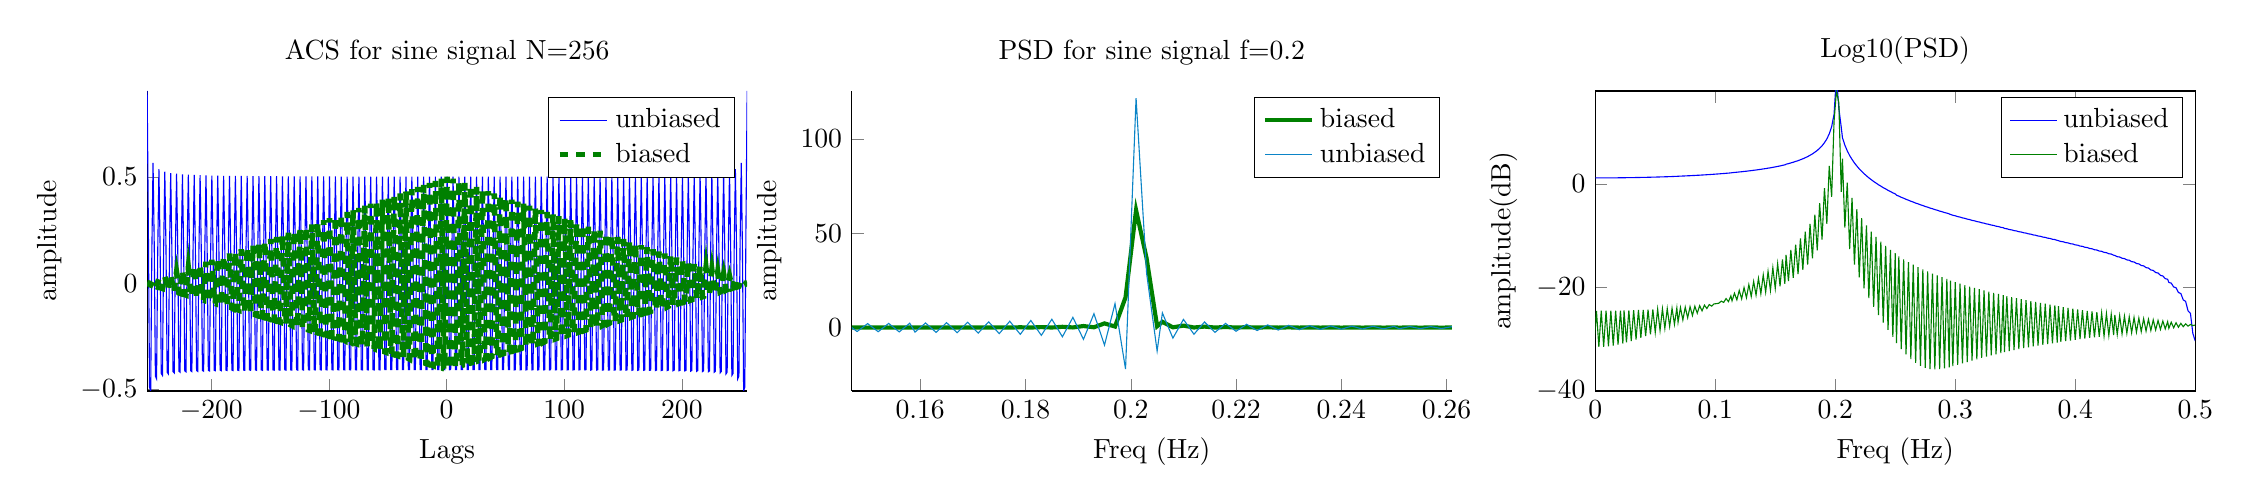 % This file was created by matlab2tikz v0.4.7 running on MATLAB 8.1.
% Copyright (c) 2008--2014, Nico Schlömer <nico.schloemer@gmail.com>
% All rights reserved.
% Minimal pgfplots version: 1.3
% 
% The latest updates can be retrieved from
%   http://www.mathworks.com/matlabcentral/fileexchange/22022-matlab2tikz
% where you can also make suggestions and rate matlab2tikz.
% 
%
% defining custom colors
\definecolor{mycolor1}{rgb}{0.043,0.518,0.78}%
%
\begin{tikzpicture}

\begin{axis}[%
width=3in,
height=1.5in,
scale only axis,
xmin=0.147,
xmax=0.261,
xlabel={Freq (Hz)},
ymin=-33.58,
ymax=125.446,
ylabel={amplitude},
name=plot2,
title={PSD for sine signal f=0.2},
axis x line*=bottom,
axis y line*=left,
legend style={draw=black,fill=white,legend cell align=left}
]
\addplot [color=black!50!green,solid,line width=1.5pt]
  table[row sep=crcr]{-0.498	0.002\\
-0.496	0.002\\
-0.494	0.002\\
-0.492	0.002\\
-0.49	0.002\\
-0.488	0.002\\
-0.486	0.002\\
-0.484	0.002\\
-0.482	0.002\\
-0.48	0.002\\
-0.478	0.002\\
-0.477	0.002\\
-0.475	0.002\\
-0.473	0.002\\
-0.471	0.002\\
-0.469	0.002\\
-0.467	0.002\\
-0.465	0.002\\
-0.463	0.002\\
-0.461	0.001\\
-0.459	0.002\\
-0.457	0.001\\
-0.455	0.002\\
-0.453	0.001\\
-0.451	0.003\\
-0.449	0.001\\
-0.447	0.003\\
-0.445	0.001\\
-0.443	0.003\\
-0.441	0.001\\
-0.439	0.003\\
-0.437	0.001\\
-0.435	0.003\\
-0.433	0.001\\
-0.432	0.003\\
-0.43	0.001\\
-0.428	0.003\\
-0.426	0.001\\
-0.424	0.003\\
-0.422	0.001\\
-0.42	0.003\\
-0.418	0.001\\
-0.416	0.003\\
-0.414	0.001\\
-0.412	0.003\\
-0.41	0.001\\
-0.408	0.004\\
-0.406	0.001\\
-0.404	0.004\\
-0.402	0.001\\
-0.4	0.004\\
-0.398	0.001\\
-0.396	0.004\\
-0.394	0.001\\
-0.392	0.004\\
-0.39	0.001\\
-0.388	0.004\\
-0.386	0.001\\
-0.385	0.004\\
-0.383	0.001\\
-0.381	0.004\\
-0.379	0.001\\
-0.377	0.005\\
-0.375	0.001\\
-0.373	0.005\\
-0.371	0.001\\
-0.369	0.005\\
-0.367	0.001\\
-0.365	0.005\\
-0.363	0.001\\
-0.361	0.005\\
-0.359	0.001\\
-0.357	0.006\\
-0.355	0.001\\
-0.353	0.006\\
-0.351	0.001\\
-0.349	0.006\\
-0.347	0.001\\
-0.345	0.006\\
-0.343	0.001\\
-0.341	0.007\\
-0.34	0.001\\
-0.338	0.007\\
-0.336	0.001\\
-0.334	0.007\\
-0.332	0.001\\
-0.33	0.008\\
-0.328	0.0\\
-0.326	0.008\\
-0.324	0.0\\
-0.322	0.009\\
-0.32	0.0\\
-0.318	0.009\\
-0.316	0.0\\
-0.314	0.01\\
-0.312	0.0\\
-0.31	0.01\\
-0.308	0.0\\
-0.306	0.011\\
-0.304	0.0\\
-0.302	0.012\\
-0.3	0.0\\
-0.298	0.013\\
-0.296	0.0\\
-0.295	0.014\\
-0.293	0.0\\
-0.291	0.015\\
-0.289	0.0\\
-0.287	0.016\\
-0.285	0.0\\
-0.283	0.017\\
-0.281	0.0\\
-0.279	0.019\\
-0.277	0.0\\
-0.275	0.02\\
-0.273	0.0\\
-0.271	0.022\\
-0.269	0.0\\
-0.267	0.025\\
-0.265	0.0\\
-0.263	0.027\\
-0.261	0.0\\
-0.259	0.031\\
-0.257	0.001\\
-0.255	0.035\\
-0.253	0.001\\
-0.251	0.04\\
-0.25	0.001\\
-0.248	0.046\\
-0.246	0.001\\
-0.244	0.053\\
-0.242	0.002\\
-0.24	0.063\\
-0.238	0.002\\
-0.236	0.076\\
-0.234	0.003\\
-0.232	0.094\\
-0.23	0.004\\
-0.228	0.12\\
-0.226	0.006\\
-0.224	0.158\\
-0.222	0.01\\
-0.22	0.218\\
-0.218	0.016\\
-0.216	0.324\\
-0.214	0.027\\
-0.212	0.534\\
-0.21	0.055\\
-0.208	1.055\\
-0.206	0.142\\
-0.205	3.051\\
-0.203	0.7\\
-0.201	36.762\\
-0.199	62.253\\
-0.197	16.064\\
-0.195	0.563\\
-0.193	2.22\\
-0.191	0.169\\
-0.189	0.826\\
-0.187	0.084\\
-0.185	0.423\\
-0.183	0.052\\
-0.181	0.254\\
-0.179	0.036\\
-0.177	0.168\\
-0.175	0.028\\
-0.173	0.119\\
-0.171	0.022\\
-0.169	0.088\\
-0.167	0.018\\
-0.165	0.067\\
-0.163	0.015\\
-0.161	0.053\\
-0.159	0.013\\
-0.158	0.042\\
-0.156	0.012\\
-0.154	0.035\\
-0.152	0.011\\
-0.15	0.029\\
-0.148	0.01\\
-0.146	0.024\\
-0.144	0.009\\
-0.142	0.02\\
-0.14	0.008\\
-0.138	0.017\\
-0.136	0.008\\
-0.134	0.015\\
-0.132	0.007\\
-0.13	0.013\\
-0.128	0.007\\
-0.126	0.011\\
-0.124	0.006\\
-0.122	0.01\\
-0.12	0.006\\
-0.118	0.009\\
-0.116	0.006\\
-0.114	0.008\\
-0.113	0.006\\
-0.111	0.007\\
-0.109	0.005\\
-0.107	0.006\\
-0.105	0.005\\
-0.103	0.005\\
-0.101	0.005\\
-0.099	0.005\\
-0.097	0.005\\
-0.095	0.004\\
-0.093	0.005\\
-0.091	0.004\\
-0.089	0.005\\
-0.087	0.004\\
-0.085	0.004\\
-0.083	0.003\\
-0.081	0.004\\
-0.079	0.003\\
-0.077	0.004\\
-0.075	0.003\\
-0.073	0.004\\
-0.071	0.002\\
-0.069	0.004\\
-0.068	0.002\\
-0.066	0.004\\
-0.064	0.002\\
-0.062	0.004\\
-0.06	0.002\\
-0.058	0.004\\
-0.056	0.002\\
-0.054	0.004\\
-0.052	0.001\\
-0.05	0.004\\
-0.048	0.001\\
-0.046	0.004\\
-0.044	0.001\\
-0.042	0.004\\
-0.04	0.001\\
-0.038	0.004\\
-0.036	0.001\\
-0.034	0.004\\
-0.032	0.001\\
-0.03	0.004\\
-0.028	0.001\\
-0.026	0.004\\
-0.024	0.001\\
-0.023	0.004\\
-0.021	0.001\\
-0.019	0.004\\
-0.017	0.001\\
-0.015	0.004\\
-0.013	0.001\\
-0.011	0.004\\
-0.009	0.001\\
-0.007	0.004\\
-0.005	0.001\\
-0.003	0.004\\
-0.001	0.001\\
0.001	0.004\\
0.003	0.001\\
0.005	0.004\\
0.007	0.001\\
0.009	0.004\\
0.011	0.001\\
0.013	0.004\\
0.015	0.001\\
0.017	0.004\\
0.019	0.001\\
0.021	0.004\\
0.023	0.001\\
0.024	0.004\\
0.026	0.001\\
0.028	0.004\\
0.03	0.001\\
0.032	0.004\\
0.034	0.001\\
0.036	0.004\\
0.038	0.001\\
0.04	0.004\\
0.042	0.001\\
0.044	0.004\\
0.046	0.001\\
0.048	0.004\\
0.05	0.001\\
0.052	0.004\\
0.054	0.001\\
0.056	0.004\\
0.058	0.002\\
0.06	0.004\\
0.062	0.002\\
0.064	0.004\\
0.066	0.002\\
0.068	0.004\\
0.069	0.002\\
0.071	0.004\\
0.073	0.002\\
0.075	0.004\\
0.077	0.003\\
0.079	0.004\\
0.081	0.003\\
0.083	0.004\\
0.085	0.003\\
0.087	0.004\\
0.089	0.004\\
0.091	0.005\\
0.093	0.004\\
0.095	0.005\\
0.097	0.004\\
0.099	0.005\\
0.101	0.005\\
0.103	0.005\\
0.105	0.005\\
0.107	0.005\\
0.109	0.006\\
0.111	0.005\\
0.113	0.007\\
0.114	0.006\\
0.116	0.008\\
0.118	0.006\\
0.12	0.009\\
0.122	0.006\\
0.124	0.01\\
0.126	0.006\\
0.128	0.011\\
0.13	0.007\\
0.132	0.013\\
0.134	0.007\\
0.136	0.015\\
0.138	0.008\\
0.14	0.017\\
0.142	0.008\\
0.144	0.02\\
0.146	0.009\\
0.148	0.024\\
0.15	0.01\\
0.152	0.029\\
0.154	0.011\\
0.156	0.035\\
0.158	0.012\\
0.159	0.042\\
0.161	0.013\\
0.163	0.053\\
0.165	0.015\\
0.167	0.067\\
0.169	0.018\\
0.171	0.088\\
0.173	0.022\\
0.175	0.119\\
0.177	0.028\\
0.179	0.168\\
0.181	0.036\\
0.183	0.254\\
0.185	0.052\\
0.187	0.423\\
0.189	0.084\\
0.191	0.826\\
0.193	0.169\\
0.195	2.22\\
0.197	0.563\\
0.199	16.064\\
0.201	62.253\\
0.203	36.762\\
0.205	0.7\\
0.206	3.051\\
0.208	0.142\\
0.21	1.055\\
0.212	0.055\\
0.214	0.534\\
0.216	0.027\\
0.218	0.324\\
0.22	0.016\\
0.222	0.218\\
0.224	0.01\\
0.226	0.158\\
0.228	0.006\\
0.23	0.12\\
0.232	0.004\\
0.234	0.094\\
0.236	0.003\\
0.238	0.076\\
0.24	0.002\\
0.242	0.063\\
0.244	0.002\\
0.246	0.053\\
0.248	0.001\\
0.25	0.046\\
0.251	0.001\\
0.253	0.04\\
0.255	0.001\\
0.257	0.035\\
0.259	0.001\\
0.261	0.031\\
0.263	0.0\\
0.265	0.027\\
0.267	0.0\\
0.269	0.025\\
0.271	0.0\\
0.273	0.022\\
0.275	0.0\\
0.277	0.02\\
0.279	0.0\\
0.281	0.019\\
0.283	0.0\\
0.285	0.017\\
0.287	0.0\\
0.289	0.016\\
0.291	0.0\\
0.293	0.015\\
0.295	0.0\\
0.296	0.014\\
0.298	0.0\\
0.3	0.013\\
0.302	0.0\\
0.304	0.012\\
0.306	0.0\\
0.308	0.011\\
0.31	0.0\\
0.312	0.01\\
0.314	0.0\\
0.316	0.01\\
0.318	0.0\\
0.32	0.009\\
0.322	0.0\\
0.324	0.009\\
0.326	0.0\\
0.328	0.008\\
0.33	0.0\\
0.332	0.008\\
0.334	0.001\\
0.336	0.007\\
0.338	0.001\\
0.34	0.007\\
0.341	0.001\\
0.343	0.007\\
0.345	0.001\\
0.347	0.006\\
0.349	0.001\\
0.351	0.006\\
0.353	0.001\\
0.355	0.006\\
0.357	0.001\\
0.359	0.006\\
0.361	0.001\\
0.363	0.005\\
0.365	0.001\\
0.367	0.005\\
0.369	0.001\\
0.371	0.005\\
0.373	0.001\\
0.375	0.005\\
0.377	0.001\\
0.379	0.005\\
0.381	0.001\\
0.383	0.004\\
0.385	0.001\\
0.386	0.004\\
0.388	0.001\\
0.39	0.004\\
0.392	0.001\\
0.394	0.004\\
0.396	0.001\\
0.398	0.004\\
0.4	0.001\\
0.402	0.004\\
0.404	0.001\\
0.406	0.004\\
0.408	0.001\\
0.41	0.004\\
0.412	0.001\\
0.414	0.003\\
0.416	0.001\\
0.418	0.003\\
0.42	0.001\\
0.422	0.003\\
0.424	0.001\\
0.426	0.003\\
0.428	0.001\\
0.43	0.003\\
0.432	0.001\\
0.433	0.003\\
0.435	0.001\\
0.437	0.003\\
0.439	0.001\\
0.441	0.003\\
0.443	0.001\\
0.445	0.003\\
0.447	0.001\\
0.449	0.003\\
0.451	0.001\\
0.453	0.003\\
0.455	0.001\\
0.457	0.002\\
0.459	0.001\\
0.461	0.002\\
0.463	0.001\\
0.465	0.002\\
0.467	0.002\\
0.469	0.002\\
0.471	0.002\\
0.473	0.002\\
0.475	0.002\\
0.477	0.002\\
0.478	0.002\\
0.48	0.002\\
0.482	0.002\\
0.484	0.002\\
0.486	0.002\\
0.488	0.002\\
0.49	0.002\\
0.492	0.002\\
0.494	0.002\\
0.496	0.002\\
0.498	0.002\\
0.5	0.002\\
};
\addlegendentry{biased};

\addplot [color=mycolor1,solid]
  table[row sep=crcr]{-0.498	0.001\\
-0.496	-0.001\\
-0.494	0.003\\
-0.492	-0.004\\
-0.49	0.005\\
-0.488	-0.006\\
-0.486	0.008\\
-0.484	-0.008\\
-0.482	0.01\\
-0.48	-0.01\\
-0.478	0.012\\
-0.477	-0.012\\
-0.475	0.014\\
-0.473	-0.015\\
-0.471	0.017\\
-0.469	-0.017\\
-0.467	0.019\\
-0.465	-0.019\\
-0.463	0.021\\
-0.461	-0.022\\
-0.459	0.024\\
-0.457	-0.024\\
-0.455	0.026\\
-0.453	-0.026\\
-0.451	0.028\\
-0.449	-0.029\\
-0.447	0.031\\
-0.445	-0.031\\
-0.443	0.033\\
-0.441	-0.034\\
-0.439	0.036\\
-0.437	-0.037\\
-0.435	0.039\\
-0.433	-0.039\\
-0.432	0.041\\
-0.43	-0.042\\
-0.428	0.044\\
-0.426	-0.045\\
-0.424	0.047\\
-0.422	-0.047\\
-0.42	0.05\\
-0.418	-0.05\\
-0.416	0.053\\
-0.414	-0.053\\
-0.412	0.056\\
-0.41	-0.056\\
-0.408	0.059\\
-0.406	-0.06\\
-0.404	0.062\\
-0.402	-0.063\\
-0.4	0.065\\
-0.398	-0.066\\
-0.396	0.069\\
-0.394	-0.07\\
-0.392	0.072\\
-0.39	-0.073\\
-0.388	0.076\\
-0.386	-0.077\\
-0.385	0.08\\
-0.383	-0.081\\
-0.381	0.084\\
-0.379	-0.085\\
-0.377	0.088\\
-0.375	-0.089\\
-0.373	0.092\\
-0.371	-0.094\\
-0.369	0.097\\
-0.367	-0.098\\
-0.365	0.102\\
-0.363	-0.103\\
-0.361	0.107\\
-0.359	-0.108\\
-0.357	0.112\\
-0.355	-0.114\\
-0.353	0.117\\
-0.351	-0.119\\
-0.349	0.123\\
-0.347	-0.125\\
-0.345	0.129\\
-0.343	-0.131\\
-0.341	0.136\\
-0.34	-0.138\\
-0.338	0.142\\
-0.336	-0.145\\
-0.334	0.15\\
-0.332	-0.152\\
-0.33	0.157\\
-0.328	-0.16\\
-0.326	0.165\\
-0.324	-0.168\\
-0.322	0.174\\
-0.32	-0.177\\
-0.318	0.183\\
-0.316	-0.187\\
-0.314	0.193\\
-0.312	-0.197\\
-0.31	0.204\\
-0.308	-0.208\\
-0.306	0.216\\
-0.304	-0.22\\
-0.302	0.228\\
-0.3	-0.233\\
-0.298	0.242\\
-0.296	-0.247\\
-0.295	0.256\\
-0.293	-0.262\\
-0.291	0.272\\
-0.289	-0.279\\
-0.287	0.29\\
-0.285	-0.298\\
-0.283	0.309\\
-0.281	-0.318\\
-0.279	0.331\\
-0.277	-0.34\\
-0.275	0.355\\
-0.273	-0.366\\
-0.271	0.381\\
-0.269	-0.394\\
-0.267	0.411\\
-0.265	-0.425\\
-0.263	0.445\\
-0.261	-0.461\\
-0.259	0.484\\
-0.257	-0.502\\
-0.255	0.528\\
-0.253	-0.55\\
-0.251	0.579\\
-0.25	-0.605\\
-0.248	0.64\\
-0.246	-0.671\\
-0.244	0.711\\
-0.242	-0.749\\
-0.24	0.797\\
-0.238	-0.844\\
-0.236	0.903\\
-0.234	-0.961\\
-0.232	1.036\\
-0.23	-1.11\\
-0.228	1.206\\
-0.226	-1.305\\
-0.224	1.433\\
-0.222	-1.57\\
-0.22	1.747\\
-0.218	-1.947\\
-0.216	2.211\\
-0.214	-2.526\\
-0.212	2.959\\
-0.21	-3.521\\
-0.208	4.351\\
-0.206	-5.596\\
-0.205	7.792\\
-0.203	-12.412\\
-0.201	28.831\\
-0.199	121.648\\
-0.197	-21.981\\
-0.195	12.691\\
-0.193	-9.241\\
-0.191	7.363\\
-0.189	-6.234\\
-0.187	5.429\\
-0.185	-4.869\\
-0.183	4.418\\
-0.181	-4.081\\
-0.179	3.79\\
-0.177	-3.565\\
-0.175	3.36\\
-0.173	-3.198\\
-0.171	3.045\\
-0.169	-2.923\\
-0.167	2.804\\
-0.165	-2.709\\
-0.163	2.613\\
-0.161	-2.536\\
-0.159	2.457\\
-0.158	-2.394\\
-0.156	2.327\\
-0.154	-2.274\\
-0.152	2.218\\
-0.15	-2.173\\
-0.148	2.124\\
-0.146	-2.085\\
-0.144	2.042\\
-0.142	-2.008\\
-0.14	1.97\\
-0.138	-1.941\\
-0.136	1.907\\
-0.134	-1.881\\
-0.132	1.851\\
-0.13	-1.828\\
-0.128	1.8\\
-0.126	-1.78\\
-0.124	1.755\\
-0.122	-1.736\\
-0.12	1.714\\
-0.118	-1.697\\
-0.116	1.676\\
-0.114	-1.661\\
-0.113	1.642\\
-0.111	-1.628\\
-0.109	1.611\\
-0.107	-1.599\\
-0.105	1.582\\
-0.103	-1.571\\
-0.101	1.556\\
-0.099	-1.546\\
-0.097	1.532\\
-0.095	-1.523\\
-0.093	1.51\\
-0.091	-1.501\\
-0.089	1.489\\
-0.087	-1.482\\
-0.085	1.47\\
-0.083	-1.463\\
-0.081	1.453\\
-0.079	-1.446\\
-0.077	1.437\\
-0.075	-1.431\\
-0.073	1.422\\
-0.071	-1.416\\
-0.069	1.408\\
-0.068	-1.403\\
-0.066	1.395\\
-0.064	-1.391\\
-0.062	1.384\\
-0.06	-1.38\\
-0.058	1.373\\
-0.056	-1.369\\
-0.054	1.363\\
-0.052	-1.36\\
-0.05	1.354\\
-0.048	-1.351\\
-0.046	1.346\\
-0.044	-1.343\\
-0.042	1.338\\
-0.04	-1.336\\
-0.038	1.332\\
-0.036	-1.33\\
-0.034	1.326\\
-0.032	-1.324\\
-0.03	1.32\\
-0.028	-1.319\\
-0.026	1.316\\
-0.024	-1.315\\
-0.023	1.312\\
-0.021	-1.312\\
-0.019	1.308\\
-0.017	-1.309\\
-0.015	1.306\\
-0.013	-1.306\\
-0.011	1.304\\
-0.009	-1.304\\
-0.007	1.302\\
-0.005	-1.303\\
-0.003	1.301\\
-0.001	-1.303\\
0.001	1.301\\
0.003	-1.303\\
0.005	1.301\\
0.007	-1.303\\
0.009	1.302\\
0.011	-1.304\\
0.013	1.304\\
0.015	-1.306\\
0.017	1.306\\
0.019	-1.309\\
0.021	1.308\\
0.023	-1.312\\
0.024	1.312\\
0.026	-1.315\\
0.028	1.316\\
0.03	-1.319\\
0.032	1.32\\
0.034	-1.324\\
0.036	1.326\\
0.038	-1.33\\
0.04	1.332\\
0.042	-1.336\\
0.044	1.338\\
0.046	-1.343\\
0.048	1.346\\
0.05	-1.351\\
0.052	1.354\\
0.054	-1.36\\
0.056	1.363\\
0.058	-1.369\\
0.06	1.373\\
0.062	-1.38\\
0.064	1.384\\
0.066	-1.391\\
0.068	1.395\\
0.069	-1.403\\
0.071	1.408\\
0.073	-1.416\\
0.075	1.422\\
0.077	-1.431\\
0.079	1.437\\
0.081	-1.446\\
0.083	1.453\\
0.085	-1.463\\
0.087	1.47\\
0.089	-1.482\\
0.091	1.489\\
0.093	-1.501\\
0.095	1.51\\
0.097	-1.523\\
0.099	1.532\\
0.101	-1.546\\
0.103	1.556\\
0.105	-1.571\\
0.107	1.582\\
0.109	-1.599\\
0.111	1.611\\
0.113	-1.628\\
0.114	1.642\\
0.116	-1.661\\
0.118	1.676\\
0.12	-1.697\\
0.122	1.714\\
0.124	-1.736\\
0.126	1.755\\
0.128	-1.78\\
0.13	1.8\\
0.132	-1.828\\
0.134	1.851\\
0.136	-1.881\\
0.138	1.907\\
0.14	-1.941\\
0.142	1.97\\
0.144	-2.008\\
0.146	2.042\\
0.148	-2.085\\
0.15	2.124\\
0.152	-2.173\\
0.154	2.218\\
0.156	-2.274\\
0.158	2.327\\
0.159	-2.394\\
0.161	2.457\\
0.163	-2.536\\
0.165	2.613\\
0.167	-2.709\\
0.169	2.804\\
0.171	-2.923\\
0.173	3.045\\
0.175	-3.198\\
0.177	3.36\\
0.179	-3.565\\
0.181	3.79\\
0.183	-4.081\\
0.185	4.418\\
0.187	-4.869\\
0.189	5.429\\
0.191	-6.234\\
0.193	7.363\\
0.195	-9.241\\
0.197	12.691\\
0.199	-21.981\\
0.201	121.648\\
0.203	28.831\\
0.205	-12.412\\
0.206	7.792\\
0.208	-5.596\\
0.21	4.351\\
0.212	-3.521\\
0.214	2.959\\
0.216	-2.526\\
0.218	2.211\\
0.22	-1.947\\
0.222	1.747\\
0.224	-1.57\\
0.226	1.433\\
0.228	-1.305\\
0.23	1.206\\
0.232	-1.11\\
0.234	1.036\\
0.236	-0.961\\
0.238	0.903\\
0.24	-0.844\\
0.242	0.797\\
0.244	-0.749\\
0.246	0.711\\
0.248	-0.671\\
0.25	0.64\\
0.251	-0.605\\
0.253	0.579\\
0.255	-0.55\\
0.257	0.528\\
0.259	-0.502\\
0.261	0.484\\
0.263	-0.461\\
0.265	0.445\\
0.267	-0.425\\
0.269	0.411\\
0.271	-0.394\\
0.273	0.381\\
0.275	-0.366\\
0.277	0.355\\
0.279	-0.34\\
0.281	0.331\\
0.283	-0.318\\
0.285	0.309\\
0.287	-0.298\\
0.289	0.29\\
0.291	-0.279\\
0.293	0.272\\
0.295	-0.262\\
0.296	0.256\\
0.298	-0.247\\
0.3	0.242\\
0.302	-0.233\\
0.304	0.228\\
0.306	-0.22\\
0.308	0.216\\
0.31	-0.208\\
0.312	0.204\\
0.314	-0.197\\
0.316	0.193\\
0.318	-0.187\\
0.32	0.183\\
0.322	-0.177\\
0.324	0.174\\
0.326	-0.168\\
0.328	0.165\\
0.33	-0.16\\
0.332	0.157\\
0.334	-0.152\\
0.336	0.15\\
0.338	-0.145\\
0.34	0.142\\
0.341	-0.138\\
0.343	0.136\\
0.345	-0.131\\
0.347	0.129\\
0.349	-0.125\\
0.351	0.123\\
0.353	-0.119\\
0.355	0.117\\
0.357	-0.114\\
0.359	0.112\\
0.361	-0.108\\
0.363	0.107\\
0.365	-0.103\\
0.367	0.102\\
0.369	-0.098\\
0.371	0.097\\
0.373	-0.094\\
0.375	0.092\\
0.377	-0.089\\
0.379	0.088\\
0.381	-0.085\\
0.383	0.084\\
0.385	-0.081\\
0.386	0.08\\
0.388	-0.077\\
0.39	0.076\\
0.392	-0.073\\
0.394	0.072\\
0.396	-0.07\\
0.398	0.069\\
0.4	-0.066\\
0.402	0.065\\
0.404	-0.063\\
0.406	0.062\\
0.408	-0.06\\
0.41	0.059\\
0.412	-0.056\\
0.414	0.056\\
0.416	-0.053\\
0.418	0.053\\
0.42	-0.05\\
0.422	0.05\\
0.424	-0.047\\
0.426	0.047\\
0.428	-0.045\\
0.43	0.044\\
0.432	-0.042\\
0.433	0.041\\
0.435	-0.039\\
0.437	0.039\\
0.439	-0.037\\
0.441	0.036\\
0.443	-0.034\\
0.445	0.033\\
0.447	-0.031\\
0.449	0.031\\
0.451	-0.029\\
0.453	0.028\\
0.455	-0.026\\
0.457	0.026\\
0.459	-0.024\\
0.461	0.024\\
0.463	-0.022\\
0.465	0.021\\
0.467	-0.019\\
0.469	0.019\\
0.471	-0.017\\
0.473	0.017\\
0.475	-0.015\\
0.477	0.014\\
0.478	-0.012\\
0.48	0.012\\
0.482	-0.01\\
0.484	0.01\\
0.486	-0.008\\
0.488	0.008\\
0.49	-0.006\\
0.492	0.005\\
0.494	-0.004\\
0.496	0.003\\
0.498	-0.001\\
0.5	0.001\\
};
\addlegendentry{unbiased};

\end{axis}

\begin{axis}[%
width=3in,
height=1.5in,
scale only axis,
xmin=-254.5,
xmax=255.5,
xlabel={Lags},
ymin=-0.506,
ymax=0.905,
ylabel={amplitude},
at=(plot2.left of south west),
anchor=right of south east,
title={ACS for sine signal N=256},
axis x line*=bottom,
axis y line*=left,
legend style={draw=black,fill=white,legend cell align=left}
]
\addplot [color=blue,solid]
  table[row sep=crcr]{-254.5	0.905\\
-253.5	0.28\\
-252.5	-0.488\\
-251.5	-0.506\\
-250.5	0.155\\
-249.5	0.567\\
-248.5	0.19\\
-247.5	-0.436\\
-246.5	-0.449\\
-245.5	0.155\\
-244.5	0.537\\
-243.5	0.175\\
-242.5	-0.424\\
-241.5	-0.433\\
-240.5	0.155\\
-239.5	0.525\\
-238.5	0.169\\
-237.5	-0.418\\
-236.5	-0.426\\
-235.5	0.155\\
-234.5	0.519\\
-233.5	0.166\\
-232.5	-0.415\\
-231.5	-0.421\\
-230.5	0.155\\
-229.5	0.516\\
-228.5	0.164\\
-227.5	-0.413\\
-226.5	-0.418\\
-225.5	0.155\\
-224.5	0.513\\
-223.5	0.162\\
-222.5	-0.412\\
-221.5	-0.416\\
-220.5	0.155\\
-219.5	0.511\\
-218.5	0.161\\
-217.5	-0.411\\
-216.5	-0.415\\
-215.5	0.155\\
-214.5	0.51\\
-213.5	0.16\\
-212.5	-0.41\\
-211.5	-0.414\\
-210.5	0.155\\
-209.5	0.509\\
-208.5	0.16\\
-207.5	-0.41\\
-206.5	-0.413\\
-205.5	0.155\\
-204.5	0.508\\
-203.5	0.159\\
-202.5	-0.409\\
-201.5	-0.412\\
-200.5	0.155\\
-199.5	0.507\\
-198.5	0.159\\
-197.5	-0.409\\
-196.5	-0.411\\
-195.5	0.155\\
-194.5	0.507\\
-193.5	0.159\\
-192.5	-0.408\\
-191.5	-0.411\\
-190.5	0.155\\
-189.5	0.506\\
-188.5	0.158\\
-187.5	-0.408\\
-186.5	-0.41\\
-185.5	0.155\\
-184.5	0.506\\
-183.5	0.158\\
-182.5	-0.408\\
-181.5	-0.41\\
-180.5	0.155\\
-179.5	0.505\\
-178.5	0.158\\
-177.5	-0.408\\
-176.5	-0.41\\
-175.5	0.155\\
-174.5	0.505\\
-173.5	0.158\\
-172.5	-0.408\\
-171.5	-0.409\\
-170.5	0.155\\
-169.5	0.505\\
-168.5	0.157\\
-167.5	-0.407\\
-166.5	-0.409\\
-165.5	0.155\\
-164.5	0.504\\
-163.5	0.157\\
-162.5	-0.407\\
-161.5	-0.409\\
-160.5	0.155\\
-159.5	0.504\\
-158.5	0.157\\
-157.5	-0.407\\
-156.5	-0.409\\
-155.5	0.155\\
-154.5	0.504\\
-153.5	0.157\\
-152.5	-0.407\\
-151.5	-0.408\\
-150.5	0.155\\
-149.5	0.504\\
-148.5	0.157\\
-147.5	-0.407\\
-146.5	-0.408\\
-145.5	0.155\\
-144.5	0.504\\
-143.5	0.157\\
-142.5	-0.407\\
-141.5	-0.408\\
-140.5	0.155\\
-139.5	0.503\\
-138.5	0.157\\
-137.5	-0.407\\
-136.5	-0.408\\
-135.5	0.155\\
-134.5	0.503\\
-133.5	0.157\\
-132.5	-0.407\\
-131.5	-0.408\\
-130.5	0.155\\
-129.5	0.503\\
-128.5	0.156\\
-127.5	-0.406\\
-126.5	-0.408\\
-125.5	0.155\\
-124.5	0.503\\
-123.5	0.156\\
-122.5	-0.406\\
-121.5	-0.408\\
-120.5	0.155\\
-119.5	0.503\\
-118.5	0.156\\
-117.5	-0.406\\
-116.5	-0.407\\
-115.5	0.155\\
-114.5	0.503\\
-113.5	0.156\\
-112.5	-0.406\\
-111.5	-0.407\\
-110.5	0.155\\
-109.5	0.503\\
-108.5	0.156\\
-107.5	-0.406\\
-106.5	-0.407\\
-105.5	0.155\\
-104.5	0.503\\
-103.5	0.156\\
-102.5	-0.406\\
-101.5	-0.407\\
-100.5	0.155\\
-99.5	0.503\\
-98.5	0.156\\
-97.5	-0.406\\
-96.5	-0.407\\
-95.5	0.155\\
-94.5	0.503\\
-93.5	0.156\\
-92.5	-0.406\\
-91.5	-0.407\\
-90.5	0.155\\
-89.5	0.502\\
-88.5	0.156\\
-87.5	-0.406\\
-86.5	-0.407\\
-85.5	0.155\\
-84.5	0.502\\
-83.5	0.156\\
-82.5	-0.406\\
-81.5	-0.407\\
-80.5	0.155\\
-79.5	0.502\\
-78.5	0.156\\
-77.5	-0.406\\
-76.5	-0.407\\
-75.5	0.155\\
-74.5	0.502\\
-73.5	0.156\\
-72.5	-0.406\\
-71.5	-0.407\\
-70.5	0.155\\
-69.5	0.502\\
-68.5	0.156\\
-67.5	-0.406\\
-66.5	-0.407\\
-65.5	0.155\\
-64.5	0.502\\
-63.5	0.156\\
-62.5	-0.406\\
-61.5	-0.407\\
-60.5	0.155\\
-59.5	0.502\\
-58.5	0.156\\
-57.5	-0.406\\
-56.5	-0.407\\
-55.5	0.155\\
-54.5	0.502\\
-53.5	0.156\\
-52.5	-0.406\\
-51.5	-0.406\\
-50.5	0.155\\
-49.5	0.502\\
-48.5	0.156\\
-47.5	-0.406\\
-46.5	-0.406\\
-45.5	0.155\\
-44.5	0.502\\
-43.5	0.156\\
-42.5	-0.406\\
-41.5	-0.406\\
-40.5	0.155\\
-39.5	0.502\\
-38.5	0.156\\
-37.5	-0.406\\
-36.5	-0.406\\
-35.5	0.155\\
-34.5	0.502\\
-33.5	0.156\\
-32.5	-0.406\\
-31.5	-0.406\\
-30.5	0.155\\
-29.5	0.502\\
-28.5	0.156\\
-27.5	-0.406\\
-26.5	-0.406\\
-25.5	0.155\\
-24.5	0.502\\
-23.5	0.156\\
-22.5	-0.406\\
-21.5	-0.406\\
-20.5	0.155\\
-19.5	0.502\\
-18.5	0.156\\
-17.5	-0.406\\
-16.5	-0.406\\
-15.5	0.155\\
-14.5	0.502\\
-13.5	0.156\\
-12.5	-0.406\\
-11.5	-0.406\\
-10.5	0.155\\
-9.5	0.502\\
-8.5	0.156\\
-7.5	-0.406\\
-6.5	-0.406\\
-5.5	0.155\\
-4.5	0.502\\
-3.5	0.156\\
-2.5	-0.405\\
-1.5	-0.406\\
-0.5	0.155\\
0.5	0.502\\
1.5	0.155\\
2.5	-0.406\\
3.5	-0.405\\
4.5	0.156\\
5.5	0.502\\
6.5	0.155\\
7.5	-0.406\\
8.5	-0.406\\
9.5	0.156\\
10.5	0.502\\
11.5	0.155\\
12.5	-0.406\\
13.5	-0.406\\
14.5	0.156\\
15.5	0.502\\
16.5	0.155\\
17.5	-0.406\\
18.5	-0.406\\
19.5	0.156\\
20.5	0.502\\
21.5	0.155\\
22.5	-0.406\\
23.5	-0.406\\
24.5	0.156\\
25.5	0.502\\
26.5	0.155\\
27.5	-0.406\\
28.5	-0.406\\
29.5	0.156\\
30.5	0.502\\
31.5	0.155\\
32.5	-0.406\\
33.5	-0.406\\
34.5	0.156\\
35.5	0.502\\
36.5	0.155\\
37.5	-0.406\\
38.5	-0.406\\
39.5	0.156\\
40.5	0.502\\
41.5	0.155\\
42.5	-0.406\\
43.5	-0.406\\
44.5	0.156\\
45.5	0.502\\
46.5	0.155\\
47.5	-0.406\\
48.5	-0.406\\
49.5	0.156\\
50.5	0.502\\
51.5	0.155\\
52.5	-0.406\\
53.5	-0.406\\
54.5	0.156\\
55.5	0.502\\
56.5	0.155\\
57.5	-0.407\\
58.5	-0.406\\
59.5	0.156\\
60.5	0.502\\
61.5	0.155\\
62.5	-0.407\\
63.5	-0.406\\
64.5	0.156\\
65.5	0.502\\
66.5	0.155\\
67.5	-0.407\\
68.5	-0.406\\
69.5	0.156\\
70.5	0.502\\
71.5	0.155\\
72.5	-0.407\\
73.5	-0.406\\
74.5	0.156\\
75.5	0.502\\
76.5	0.155\\
77.5	-0.407\\
78.5	-0.406\\
79.5	0.156\\
80.5	0.502\\
81.5	0.155\\
82.5	-0.407\\
83.5	-0.406\\
84.5	0.156\\
85.5	0.502\\
86.5	0.155\\
87.5	-0.407\\
88.5	-0.406\\
89.5	0.156\\
90.5	0.502\\
91.5	0.155\\
92.5	-0.407\\
93.5	-0.406\\
94.5	0.156\\
95.5	0.503\\
96.5	0.155\\
97.5	-0.407\\
98.5	-0.406\\
99.5	0.156\\
100.5	0.503\\
101.5	0.155\\
102.5	-0.407\\
103.5	-0.406\\
104.5	0.156\\
105.5	0.503\\
106.5	0.155\\
107.5	-0.407\\
108.5	-0.406\\
109.5	0.156\\
110.5	0.503\\
111.5	0.155\\
112.5	-0.407\\
113.5	-0.406\\
114.5	0.156\\
115.5	0.503\\
116.5	0.155\\
117.5	-0.407\\
118.5	-0.406\\
119.5	0.156\\
120.5	0.503\\
121.5	0.155\\
122.5	-0.408\\
123.5	-0.406\\
124.5	0.156\\
125.5	0.503\\
126.5	0.155\\
127.5	-0.408\\
128.5	-0.406\\
129.5	0.156\\
130.5	0.503\\
131.5	0.155\\
132.5	-0.408\\
133.5	-0.407\\
134.5	0.157\\
135.5	0.503\\
136.5	0.155\\
137.5	-0.408\\
138.5	-0.407\\
139.5	0.157\\
140.5	0.503\\
141.5	0.155\\
142.5	-0.408\\
143.5	-0.407\\
144.5	0.157\\
145.5	0.504\\
146.5	0.155\\
147.5	-0.408\\
148.5	-0.407\\
149.5	0.157\\
150.5	0.504\\
151.5	0.155\\
152.5	-0.408\\
153.5	-0.407\\
154.5	0.157\\
155.5	0.504\\
156.5	0.155\\
157.5	-0.409\\
158.5	-0.407\\
159.5	0.157\\
160.5	0.504\\
161.5	0.155\\
162.5	-0.409\\
163.5	-0.407\\
164.5	0.157\\
165.5	0.504\\
166.5	0.155\\
167.5	-0.409\\
168.5	-0.407\\
169.5	0.157\\
170.5	0.505\\
171.5	0.155\\
172.5	-0.409\\
173.5	-0.408\\
174.5	0.158\\
175.5	0.505\\
176.5	0.155\\
177.5	-0.41\\
178.5	-0.408\\
179.5	0.158\\
180.5	0.505\\
181.5	0.155\\
182.5	-0.41\\
183.5	-0.408\\
184.5	0.158\\
185.5	0.506\\
186.5	0.155\\
187.5	-0.41\\
188.5	-0.408\\
189.5	0.158\\
190.5	0.506\\
191.5	0.155\\
192.5	-0.411\\
193.5	-0.408\\
194.5	0.159\\
195.5	0.507\\
196.5	0.155\\
197.5	-0.411\\
198.5	-0.409\\
199.5	0.159\\
200.5	0.507\\
201.5	0.155\\
202.5	-0.412\\
203.5	-0.409\\
204.5	0.159\\
205.5	0.508\\
206.5	0.155\\
207.5	-0.413\\
208.5	-0.41\\
209.5	0.16\\
210.5	0.509\\
211.5	0.155\\
212.5	-0.414\\
213.5	-0.41\\
214.5	0.16\\
215.5	0.51\\
216.5	0.155\\
217.5	-0.415\\
218.5	-0.411\\
219.5	0.161\\
220.5	0.511\\
221.5	0.155\\
222.5	-0.416\\
223.5	-0.412\\
224.5	0.162\\
225.5	0.513\\
226.5	0.155\\
227.5	-0.418\\
228.5	-0.413\\
229.5	0.164\\
230.5	0.516\\
231.5	0.155\\
232.5	-0.421\\
233.5	-0.415\\
234.5	0.166\\
235.5	0.519\\
236.5	0.155\\
237.5	-0.426\\
238.5	-0.418\\
239.5	0.169\\
240.5	0.525\\
241.5	0.155\\
242.5	-0.433\\
243.5	-0.424\\
244.5	0.175\\
245.5	0.537\\
246.5	0.155\\
247.5	-0.449\\
248.5	-0.436\\
249.5	0.19\\
250.5	0.567\\
251.5	0.155\\
252.5	-0.506\\
253.5	-0.488\\
254.5	0.28\\
255.5	0.905\\
};
\addlegendentry{unbiased};

\addplot [color=black!50!green,dashed,line width=2.0pt]
  table[row sep=crcr]{-254.5	0.004\\
-253.5	0.002\\
-252.5	-0.006\\
-251.5	-0.008\\
-250.5	0.003\\
-249.5	0.013\\
-248.5	0.005\\
-247.5	-0.014\\
-246.5	-0.016\\
-245.5	0.006\\
-244.5	0.023\\
-243.5	0.008\\
-242.5	-0.022\\
-241.5	-0.024\\
-240.5	0.009\\
-239.5	0.033\\
-238.5	0.011\\
-237.5	-0.029\\
-236.5	-0.032\\
-235.5	0.012\\
-234.5	0.043\\
-233.5	0.014\\
-232.5	-0.037\\
-231.5	-0.04\\
-230.5	0.015\\
-229.5	0.052\\
-228.5	0.017\\
-227.5	-0.045\\
-226.5	-0.047\\
-225.5	0.018\\
-224.5	0.062\\
-223.5	0.02\\
-222.5	-0.053\\
-221.5	-0.055\\
-220.5	0.021\\
-219.5	0.072\\
-218.5	0.023\\
-217.5	-0.061\\
-216.5	-0.063\\
-215.5	0.024\\
-214.5	0.082\\
-213.5	0.026\\
-212.5	-0.069\\
-211.5	-0.071\\
-210.5	0.027\\
-209.5	0.091\\
-208.5	0.029\\
-207.5	-0.077\\
-206.5	-0.079\\
-205.5	0.03\\
-204.5	0.101\\
-203.5	0.032\\
-202.5	-0.085\\
-201.5	-0.087\\
-200.5	0.033\\
-199.5	0.111\\
-198.5	0.035\\
-197.5	-0.093\\
-196.5	-0.095\\
-195.5	0.036\\
-194.5	0.121\\
-193.5	0.038\\
-192.5	-0.101\\
-191.5	-0.103\\
-190.5	0.039\\
-189.5	0.13\\
-188.5	0.041\\
-187.5	-0.108\\
-186.5	-0.111\\
-185.5	0.042\\
-184.5	0.14\\
-183.5	0.044\\
-182.5	-0.116\\
-181.5	-0.119\\
-180.5	0.045\\
-179.5	0.15\\
-178.5	0.047\\
-177.5	-0.124\\
-176.5	-0.126\\
-175.5	0.048\\
-174.5	0.16\\
-173.5	0.05\\
-172.5	-0.132\\
-171.5	-0.134\\
-170.5	0.051\\
-169.5	0.17\\
-168.5	0.053\\
-167.5	-0.14\\
-166.5	-0.142\\
-165.5	0.054\\
-164.5	0.179\\
-163.5	0.057\\
-162.5	-0.148\\
-161.5	-0.15\\
-160.5	0.057\\
-159.5	0.189\\
-158.5	0.06\\
-157.5	-0.156\\
-156.5	-0.158\\
-155.5	0.06\\
-154.5	0.199\\
-153.5	0.063\\
-152.5	-0.164\\
-151.5	-0.166\\
-150.5	0.063\\
-149.5	0.209\\
-148.5	0.066\\
-147.5	-0.172\\
-146.5	-0.174\\
-145.5	0.066\\
-144.5	0.218\\
-143.5	0.069\\
-142.5	-0.18\\
-141.5	-0.182\\
-140.5	0.069\\
-139.5	0.228\\
-138.5	0.072\\
-137.5	-0.187\\
-136.5	-0.19\\
-135.5	0.072\\
-134.5	0.238\\
-133.5	0.075\\
-132.5	-0.195\\
-131.5	-0.198\\
-130.5	0.075\\
-129.5	0.248\\
-128.5	0.078\\
-127.5	-0.203\\
-126.5	-0.205\\
-125.5	0.078\\
-124.5	0.257\\
-123.5	0.081\\
-122.5	-0.211\\
-121.5	-0.213\\
-120.5	0.081\\
-119.5	0.267\\
-118.5	0.084\\
-117.5	-0.219\\
-116.5	-0.221\\
-115.5	0.084\\
-114.5	0.277\\
-113.5	0.087\\
-112.5	-0.227\\
-111.5	-0.229\\
-110.5	0.088\\
-109.5	0.287\\
-108.5	0.09\\
-107.5	-0.235\\
-106.5	-0.237\\
-105.5	0.091\\
-104.5	0.297\\
-103.5	0.093\\
-102.5	-0.243\\
-101.5	-0.245\\
-100.5	0.094\\
-99.5	0.306\\
-98.5	0.096\\
-97.5	-0.251\\
-96.5	-0.253\\
-95.5	0.097\\
-94.5	0.316\\
-93.5	0.099\\
-92.5	-0.259\\
-91.5	-0.261\\
-90.5	0.1\\
-89.5	0.326\\
-88.5	0.102\\
-87.5	-0.266\\
-86.5	-0.269\\
-85.5	0.103\\
-84.5	0.336\\
-83.5	0.105\\
-82.5	-0.274\\
-81.5	-0.277\\
-80.5	0.106\\
-79.5	0.345\\
-78.5	0.108\\
-77.5	-0.282\\
-76.5	-0.284\\
-75.5	0.109\\
-74.5	0.355\\
-73.5	0.111\\
-72.5	-0.29\\
-71.5	-0.292\\
-70.5	0.112\\
-69.5	0.365\\
-68.5	0.114\\
-67.5	-0.298\\
-66.5	-0.3\\
-65.5	0.115\\
-64.5	0.375\\
-63.5	0.117\\
-62.5	-0.306\\
-61.5	-0.308\\
-60.5	0.118\\
-59.5	0.384\\
-58.5	0.12\\
-57.5	-0.314\\
-56.5	-0.316\\
-55.5	0.121\\
-54.5	0.394\\
-53.5	0.123\\
-52.5	-0.322\\
-51.5	-0.324\\
-50.5	0.124\\
-49.5	0.404\\
-48.5	0.126\\
-47.5	-0.33\\
-46.5	-0.332\\
-45.5	0.127\\
-44.5	0.414\\
-43.5	0.129\\
-42.5	-0.338\\
-41.5	-0.34\\
-40.5	0.13\\
-39.5	0.423\\
-38.5	0.132\\
-37.5	-0.345\\
-36.5	-0.348\\
-35.5	0.133\\
-34.5	0.433\\
-33.5	0.135\\
-32.5	-0.353\\
-31.5	-0.356\\
-30.5	0.136\\
-29.5	0.443\\
-28.5	0.138\\
-27.5	-0.361\\
-26.5	-0.363\\
-25.5	0.139\\
-24.5	0.453\\
-23.5	0.141\\
-22.5	-0.369\\
-21.5	-0.371\\
-20.5	0.142\\
-19.5	0.463\\
-18.5	0.144\\
-17.5	-0.377\\
-16.5	-0.379\\
-15.5	0.145\\
-14.5	0.472\\
-13.5	0.147\\
-12.5	-0.385\\
-11.5	-0.387\\
-10.5	0.148\\
-9.5	0.482\\
-8.5	0.15\\
-7.5	-0.393\\
-6.5	-0.395\\
-5.5	0.151\\
-4.5	0.492\\
-3.5	0.153\\
-2.5	-0.401\\
-1.5	-0.403\\
-0.5	0.154\\
0.5	0.502\\
1.5	0.154\\
2.5	-0.403\\
3.5	-0.401\\
4.5	0.153\\
5.5	0.492\\
6.5	0.151\\
7.5	-0.395\\
8.5	-0.393\\
9.5	0.15\\
10.5	0.482\\
11.5	0.148\\
12.5	-0.387\\
13.5	-0.385\\
14.5	0.147\\
15.5	0.472\\
16.5	0.145\\
17.5	-0.379\\
18.5	-0.377\\
19.5	0.144\\
20.5	0.463\\
21.5	0.142\\
22.5	-0.371\\
23.5	-0.369\\
24.5	0.141\\
25.5	0.453\\
26.5	0.139\\
27.5	-0.363\\
28.5	-0.361\\
29.5	0.138\\
30.5	0.443\\
31.5	0.136\\
32.5	-0.356\\
33.5	-0.353\\
34.5	0.135\\
35.5	0.433\\
36.5	0.133\\
37.5	-0.348\\
38.5	-0.345\\
39.5	0.132\\
40.5	0.423\\
41.5	0.13\\
42.5	-0.34\\
43.5	-0.338\\
44.5	0.129\\
45.5	0.414\\
46.5	0.127\\
47.5	-0.332\\
48.5	-0.33\\
49.5	0.126\\
50.5	0.404\\
51.5	0.124\\
52.5	-0.324\\
53.5	-0.322\\
54.5	0.123\\
55.5	0.394\\
56.5	0.121\\
57.5	-0.316\\
58.5	-0.314\\
59.5	0.12\\
60.5	0.384\\
61.5	0.118\\
62.5	-0.308\\
63.5	-0.306\\
64.5	0.117\\
65.5	0.375\\
66.5	0.115\\
67.5	-0.3\\
68.5	-0.298\\
69.5	0.114\\
70.5	0.365\\
71.5	0.112\\
72.5	-0.292\\
73.5	-0.29\\
74.5	0.111\\
75.5	0.355\\
76.5	0.109\\
77.5	-0.284\\
78.5	-0.282\\
79.5	0.108\\
80.5	0.345\\
81.5	0.106\\
82.5	-0.277\\
83.5	-0.274\\
84.5	0.105\\
85.5	0.336\\
86.5	0.103\\
87.5	-0.269\\
88.5	-0.266\\
89.5	0.102\\
90.5	0.326\\
91.5	0.1\\
92.5	-0.261\\
93.5	-0.259\\
94.5	0.099\\
95.5	0.316\\
96.5	0.097\\
97.5	-0.253\\
98.5	-0.251\\
99.5	0.096\\
100.5	0.306\\
101.5	0.094\\
102.5	-0.245\\
103.5	-0.243\\
104.5	0.093\\
105.5	0.297\\
106.5	0.091\\
107.5	-0.237\\
108.5	-0.235\\
109.5	0.09\\
110.5	0.287\\
111.5	0.088\\
112.5	-0.229\\
113.5	-0.227\\
114.5	0.087\\
115.5	0.277\\
116.5	0.084\\
117.5	-0.221\\
118.5	-0.219\\
119.5	0.084\\
120.5	0.267\\
121.5	0.081\\
122.5	-0.213\\
123.5	-0.211\\
124.5	0.081\\
125.5	0.257\\
126.5	0.078\\
127.5	-0.205\\
128.5	-0.203\\
129.5	0.078\\
130.5	0.248\\
131.5	0.075\\
132.5	-0.198\\
133.5	-0.195\\
134.5	0.075\\
135.5	0.238\\
136.5	0.072\\
137.5	-0.19\\
138.5	-0.187\\
139.5	0.072\\
140.5	0.228\\
141.5	0.069\\
142.5	-0.182\\
143.5	-0.18\\
144.5	0.069\\
145.5	0.218\\
146.5	0.066\\
147.5	-0.174\\
148.5	-0.172\\
149.5	0.066\\
150.5	0.209\\
151.5	0.063\\
152.5	-0.166\\
153.5	-0.164\\
154.5	0.063\\
155.5	0.199\\
156.5	0.06\\
157.5	-0.158\\
158.5	-0.156\\
159.5	0.06\\
160.5	0.189\\
161.5	0.057\\
162.5	-0.15\\
163.5	-0.148\\
164.5	0.057\\
165.5	0.179\\
166.5	0.054\\
167.5	-0.142\\
168.5	-0.14\\
169.5	0.053\\
170.5	0.17\\
171.5	0.051\\
172.5	-0.134\\
173.5	-0.132\\
174.5	0.05\\
175.5	0.16\\
176.5	0.048\\
177.5	-0.126\\
178.5	-0.124\\
179.5	0.047\\
180.5	0.15\\
181.5	0.045\\
182.5	-0.119\\
183.5	-0.116\\
184.5	0.044\\
185.5	0.14\\
186.5	0.042\\
187.5	-0.111\\
188.5	-0.108\\
189.5	0.041\\
190.5	0.13\\
191.5	0.039\\
192.5	-0.103\\
193.5	-0.101\\
194.5	0.038\\
195.5	0.121\\
196.5	0.036\\
197.5	-0.095\\
198.5	-0.093\\
199.5	0.035\\
200.5	0.111\\
201.5	0.033\\
202.5	-0.087\\
203.5	-0.085\\
204.5	0.032\\
205.5	0.101\\
206.5	0.03\\
207.5	-0.079\\
208.5	-0.077\\
209.5	0.029\\
210.5	0.091\\
211.5	0.027\\
212.5	-0.071\\
213.5	-0.069\\
214.5	0.026\\
215.5	0.082\\
216.5	0.024\\
217.5	-0.063\\
218.5	-0.061\\
219.5	0.023\\
220.5	0.072\\
221.5	0.021\\
222.5	-0.055\\
223.5	-0.053\\
224.5	0.02\\
225.5	0.062\\
226.5	0.018\\
227.5	-0.047\\
228.5	-0.045\\
229.5	0.017\\
230.5	0.052\\
231.5	0.015\\
232.5	-0.04\\
233.5	-0.037\\
234.5	0.014\\
235.5	0.043\\
236.5	0.012\\
237.5	-0.032\\
238.5	-0.029\\
239.5	0.011\\
240.5	0.033\\
241.5	0.009\\
242.5	-0.024\\
243.5	-0.022\\
244.5	0.008\\
245.5	0.023\\
246.5	0.006\\
247.5	-0.016\\
248.5	-0.014\\
249.5	0.005\\
250.5	0.013\\
251.5	0.003\\
252.5	-0.008\\
253.5	-0.006\\
254.5	0.002\\
255.5	0.004\\
};
\addlegendentry{biased};

\end{axis}

\begin{axis}[%
width=3in,
height=1.5in,
scale only axis,
xmin=0,
xmax=0.5,
xlabel={Freq (Hz)},
ymin=-40,
ymax=17.942,
ylabel={amplitude(dB)},
at=(plot2.right of south east),
anchor=left of south west,
title={Log10(PSD)},
legend style={draw=black,fill=white,legend cell align=left}
]
\addplot [color=blue,solid]
  table[row sep=crcr]{-0.498	-30.349\\
-0.496	-28.876\\
-0.494	-25.028\\
-0.492	-24.54\\
-0.49	-22.705\\
-0.488	-22.41\\
-0.486	-21.195\\
-0.484	-20.983\\
-0.482	-20.073\\
-0.48	-19.906\\
-0.478	-19.177\\
-0.477	-19.039\\
-0.475	-18.43\\
-0.473	-18.312\\
-0.471	-17.788\\
-0.469	-17.684\\
-0.467	-17.224\\
-0.465	-17.13\\
-0.463	-16.719\\
-0.461	-16.633\\
-0.459	-16.262\\
-0.457	-16.182\\
-0.455	-15.842\\
-0.453	-15.768\\
-0.451	-15.455\\
-0.449	-15.384\\
-0.447	-15.093\\
-0.445	-15.026\\
-0.443	-14.753\\
-0.441	-14.689\\
-0.439	-14.433\\
-0.437	-14.37\\
-0.435	-14.128\\
-0.433	-14.068\\
-0.432	-13.838\\
-0.43	-13.779\\
-0.428	-13.559\\
-0.426	-13.501\\
-0.424	-13.292\\
-0.422	-13.235\\
-0.42	-13.033\\
-0.418	-12.977\\
-0.416	-12.783\\
-0.414	-12.727\\
-0.412	-12.539\\
-0.41	-12.484\\
-0.408	-12.302\\
-0.406	-12.247\\
-0.404	-12.07\\
-0.402	-12.015\\
-0.4	-11.844\\
-0.398	-11.788\\
-0.396	-11.621\\
-0.394	-11.565\\
-0.392	-11.401\\
-0.39	-11.345\\
-0.388	-11.185\\
-0.386	-11.129\\
-0.385	-10.972\\
-0.383	-10.914\\
-0.381	-10.76\\
-0.379	-10.702\\
-0.377	-10.55\\
-0.375	-10.491\\
-0.373	-10.342\\
-0.371	-10.282\\
-0.369	-10.134\\
-0.367	-10.074\\
-0.365	-9.927\\
-0.363	-9.866\\
-0.361	-9.72\\
-0.359	-9.658\\
-0.357	-9.514\\
-0.355	-9.45\\
-0.353	-9.306\\
-0.351	-9.241\\
-0.349	-9.098\\
-0.347	-9.031\\
-0.345	-8.889\\
-0.343	-8.821\\
-0.341	-8.679\\
-0.34	-8.609\\
-0.338	-8.467\\
-0.336	-8.395\\
-0.334	-8.253\\
-0.332	-8.179\\
-0.33	-8.036\\
-0.328	-7.96\\
-0.326	-7.817\\
-0.324	-7.738\\
-0.322	-7.595\\
-0.32	-7.514\\
-0.318	-7.369\\
-0.316	-7.285\\
-0.314	-7.139\\
-0.312	-7.052\\
-0.31	-6.904\\
-0.308	-6.815\\
-0.306	-6.665\\
-0.304	-6.573\\
-0.302	-6.421\\
-0.3	-6.325\\
-0.298	-6.17\\
-0.296	-6.07\\
-0.295	-5.913\\
-0.293	-5.809\\
-0.291	-5.649\\
-0.289	-5.541\\
-0.287	-5.377\\
-0.285	-5.263\\
-0.283	-5.095\\
-0.281	-4.977\\
-0.279	-4.804\\
-0.277	-4.68\\
-0.275	-4.502\\
-0.273	-4.371\\
-0.271	-4.188\\
-0.269	-4.05\\
-0.267	-3.86\\
-0.265	-3.714\\
-0.263	-3.516\\
-0.261	-3.361\\
-0.259	-3.155\\
-0.257	-2.99\\
-0.255	-2.774\\
-0.253	-2.598\\
-0.251	-2.371\\
-0.25	-2.181\\
-0.248	-1.941\\
-0.246	-1.736\\
-0.244	-1.48\\
-0.242	-1.257\\
-0.24	-0.983\\
-0.238	-0.738\\
-0.236	-0.442\\
-0.234	-0.172\\
-0.232	0.153\\
-0.23	0.455\\
-0.228	0.814\\
-0.226	1.157\\
-0.224	1.561\\
-0.222	1.958\\
-0.22	2.423\\
-0.218	2.894\\
-0.216	3.446\\
-0.214	4.025\\
-0.212	4.711\\
-0.21	5.466\\
-0.208	6.386\\
-0.206	7.479\\
-0.205	8.916\\
-0.203	10.938\\
-0.201	14.599\\
-0.199	20.851\\
-0.197	13.42\\
-0.195	11.035\\
-0.193	9.657\\
-0.191	8.671\\
-0.189	7.948\\
-0.187	7.347\\
-0.185	6.874\\
-0.183	6.452\\
-0.181	6.108\\
-0.179	5.786\\
-0.177	5.521\\
-0.175	5.263\\
-0.173	5.049\\
-0.171	4.836\\
-0.169	4.659\\
-0.167	4.478\\
-0.165	4.327\\
-0.163	4.171\\
-0.161	4.041\\
-0.159	3.904\\
-0.158	3.791\\
-0.156	3.669\\
-0.154	3.569\\
-0.152	3.459\\
-0.15	3.37\\
-0.148	3.271\\
-0.146	3.191\\
-0.144	3.1\\
-0.142	3.028\\
-0.14	2.945\\
-0.138	2.88\\
-0.136	2.804\\
-0.134	2.744\\
-0.132	2.673\\
-0.13	2.619\\
-0.128	2.553\\
-0.126	2.503\\
-0.124	2.442\\
-0.122	2.396\\
-0.12	2.339\\
-0.118	2.297\\
-0.116	2.243\\
-0.114	2.204\\
-0.113	2.154\\
-0.111	2.118\\
-0.109	2.071\\
-0.107	2.037\\
-0.105	1.993\\
-0.103	1.962\\
-0.101	1.921\\
-0.099	1.892\\
-0.097	1.853\\
-0.095	1.826\\
-0.093	1.789\\
-0.091	1.765\\
-0.089	1.73\\
-0.087	1.707\\
-0.085	1.674\\
-0.083	1.653\\
-0.081	1.622\\
-0.079	1.603\\
-0.077	1.574\\
-0.075	1.556\\
-0.073	1.528\\
-0.071	1.512\\
-0.069	1.486\\
-0.068	1.471\\
-0.066	1.447\\
-0.064	1.433\\
-0.062	1.41\\
-0.06	1.398\\
-0.058	1.376\\
-0.056	1.365\\
-0.054	1.345\\
-0.052	1.335\\
-0.05	1.316\\
-0.048	1.308\\
-0.046	1.29\\
-0.044	1.282\\
-0.042	1.266\\
-0.04	1.259\\
-0.038	1.244\\
-0.036	1.239\\
-0.034	1.224\\
-0.032	1.22\\
-0.03	1.207\\
-0.028	1.204\\
-0.026	1.192\\
-0.024	1.19\\
-0.023	1.179\\
-0.021	1.178\\
-0.019	1.168\\
-0.017	1.168\\
-0.015	1.159\\
-0.013	1.16\\
-0.011	1.152\\
-0.009	1.154\\
-0.007	1.147\\
-0.005	1.15\\
-0.003	1.144\\
-0.001	1.148\\
0.001	1.143\\
0.003	1.148\\
0.005	1.144\\
0.007	1.15\\
0.009	1.147\\
0.011	1.154\\
0.013	1.152\\
0.015	1.16\\
0.017	1.159\\
0.019	1.168\\
0.021	1.168\\
0.023	1.178\\
0.024	1.179\\
0.026	1.19\\
0.028	1.192\\
0.03	1.204\\
0.032	1.207\\
0.034	1.22\\
0.036	1.224\\
0.038	1.239\\
0.04	1.244\\
0.042	1.259\\
0.044	1.266\\
0.046	1.282\\
0.048	1.29\\
0.05	1.308\\
0.052	1.316\\
0.054	1.335\\
0.056	1.345\\
0.058	1.365\\
0.06	1.376\\
0.062	1.398\\
0.064	1.41\\
0.066	1.433\\
0.068	1.447\\
0.069	1.471\\
0.071	1.486\\
0.073	1.512\\
0.075	1.528\\
0.077	1.556\\
0.079	1.574\\
0.081	1.603\\
0.083	1.622\\
0.085	1.653\\
0.087	1.674\\
0.089	1.707\\
0.091	1.73\\
0.093	1.765\\
0.095	1.789\\
0.097	1.826\\
0.099	1.853\\
0.101	1.892\\
0.103	1.921\\
0.105	1.962\\
0.107	1.993\\
0.109	2.037\\
0.111	2.071\\
0.113	2.118\\
0.114	2.154\\
0.116	2.204\\
0.118	2.243\\
0.12	2.297\\
0.122	2.339\\
0.124	2.396\\
0.126	2.442\\
0.128	2.503\\
0.13	2.553\\
0.132	2.619\\
0.134	2.673\\
0.136	2.744\\
0.138	2.804\\
0.14	2.88\\
0.142	2.945\\
0.144	3.028\\
0.146	3.1\\
0.148	3.191\\
0.15	3.271\\
0.152	3.37\\
0.154	3.459\\
0.156	3.569\\
0.158	3.669\\
0.159	3.791\\
0.161	3.904\\
0.163	4.041\\
0.165	4.171\\
0.167	4.327\\
0.169	4.478\\
0.171	4.659\\
0.173	4.836\\
0.175	5.049\\
0.177	5.263\\
0.179	5.521\\
0.181	5.786\\
0.183	6.108\\
0.185	6.452\\
0.187	6.874\\
0.189	7.347\\
0.191	7.948\\
0.193	8.671\\
0.195	9.657\\
0.197	11.035\\
0.199	13.42\\
0.201	20.851\\
0.203	14.599\\
0.205	10.938\\
0.206	8.916\\
0.208	7.479\\
0.21	6.386\\
0.212	5.466\\
0.214	4.711\\
0.216	4.025\\
0.218	3.446\\
0.22	2.894\\
0.222	2.423\\
0.224	1.958\\
0.226	1.561\\
0.228	1.157\\
0.23	0.814\\
0.232	0.455\\
0.234	0.153\\
0.236	-0.172\\
0.238	-0.442\\
0.24	-0.738\\
0.242	-0.983\\
0.244	-1.257\\
0.246	-1.48\\
0.248	-1.736\\
0.25	-1.941\\
0.251	-2.181\\
0.253	-2.371\\
0.255	-2.598\\
0.257	-2.774\\
0.259	-2.99\\
0.261	-3.155\\
0.263	-3.361\\
0.265	-3.516\\
0.267	-3.714\\
0.269	-3.86\\
0.271	-4.05\\
0.273	-4.188\\
0.275	-4.371\\
0.277	-4.502\\
0.279	-4.68\\
0.281	-4.804\\
0.283	-4.977\\
0.285	-5.095\\
0.287	-5.263\\
0.289	-5.377\\
0.291	-5.541\\
0.293	-5.649\\
0.295	-5.809\\
0.296	-5.913\\
0.298	-6.07\\
0.3	-6.17\\
0.302	-6.325\\
0.304	-6.421\\
0.306	-6.573\\
0.308	-6.665\\
0.31	-6.815\\
0.312	-6.904\\
0.314	-7.052\\
0.316	-7.139\\
0.318	-7.285\\
0.32	-7.369\\
0.322	-7.514\\
0.324	-7.595\\
0.326	-7.738\\
0.328	-7.817\\
0.33	-7.96\\
0.332	-8.036\\
0.334	-8.179\\
0.336	-8.253\\
0.338	-8.395\\
0.34	-8.467\\
0.341	-8.609\\
0.343	-8.679\\
0.345	-8.821\\
0.347	-8.889\\
0.349	-9.031\\
0.351	-9.098\\
0.353	-9.241\\
0.355	-9.306\\
0.357	-9.45\\
0.359	-9.514\\
0.361	-9.658\\
0.363	-9.72\\
0.365	-9.866\\
0.367	-9.927\\
0.369	-10.074\\
0.371	-10.134\\
0.373	-10.282\\
0.375	-10.342\\
0.377	-10.491\\
0.379	-10.55\\
0.381	-10.702\\
0.383	-10.76\\
0.385	-10.914\\
0.386	-10.972\\
0.388	-11.129\\
0.39	-11.185\\
0.392	-11.345\\
0.394	-11.401\\
0.396	-11.565\\
0.398	-11.621\\
0.4	-11.788\\
0.402	-11.844\\
0.404	-12.015\\
0.406	-12.07\\
0.408	-12.247\\
0.41	-12.302\\
0.412	-12.484\\
0.414	-12.539\\
0.416	-12.727\\
0.418	-12.783\\
0.42	-12.977\\
0.422	-13.033\\
0.424	-13.235\\
0.426	-13.292\\
0.428	-13.501\\
0.43	-13.559\\
0.432	-13.779\\
0.433	-13.838\\
0.435	-14.068\\
0.437	-14.128\\
0.439	-14.37\\
0.441	-14.433\\
0.443	-14.689\\
0.445	-14.753\\
0.447	-15.026\\
0.449	-15.093\\
0.451	-15.384\\
0.453	-15.455\\
0.455	-15.768\\
0.457	-15.842\\
0.459	-16.182\\
0.461	-16.262\\
0.463	-16.633\\
0.465	-16.719\\
0.467	-17.13\\
0.469	-17.224\\
0.471	-17.684\\
0.473	-17.788\\
0.475	-18.312\\
0.477	-18.43\\
0.478	-19.039\\
0.48	-19.177\\
0.482	-19.906\\
0.484	-20.073\\
0.486	-20.983\\
0.488	-21.195\\
0.49	-22.41\\
0.492	-22.705\\
0.494	-24.54\\
0.496	-25.028\\
0.498	-28.876\\
0.5	-30.349\\
};
\addlegendentry{unbiased};

\addplot [color=black!50!green,solid]
  table[row sep=crcr]{-0.498	-27.266\\
-0.496	-27.373\\
-0.494	-27.159\\
-0.492	-27.479\\
-0.49	-27.051\\
-0.488	-27.585\\
-0.486	-26.943\\
-0.484	-27.691\\
-0.482	-26.834\\
-0.48	-27.796\\
-0.478	-26.724\\
-0.477	-27.901\\
-0.475	-26.613\\
-0.473	-28.007\\
-0.471	-26.501\\
-0.469	-28.112\\
-0.467	-26.389\\
-0.465	-28.217\\
-0.463	-26.275\\
-0.461	-28.323\\
-0.459	-26.16\\
-0.457	-28.429\\
-0.455	-26.044\\
-0.453	-28.535\\
-0.451	-25.926\\
-0.449	-28.641\\
-0.447	-25.807\\
-0.445	-28.749\\
-0.443	-25.687\\
-0.441	-28.857\\
-0.439	-25.565\\
-0.437	-28.966\\
-0.435	-25.442\\
-0.433	-29.075\\
-0.432	-25.316\\
-0.43	-29.186\\
-0.428	-25.189\\
-0.426	-29.298\\
-0.424	-25.061\\
-0.422	-29.411\\
-0.42	-24.93\\
-0.418	-29.526\\
-0.416	-24.797\\
-0.414	-29.643\\
-0.412	-24.662\\
-0.41	-29.761\\
-0.408	-24.524\\
-0.406	-29.881\\
-0.404	-24.384\\
-0.402	-30.003\\
-0.4	-24.242\\
-0.398	-30.128\\
-0.396	-24.097\\
-0.394	-30.256\\
-0.392	-23.949\\
-0.39	-30.386\\
-0.388	-23.798\\
-0.386	-30.519\\
-0.385	-23.644\\
-0.383	-30.656\\
-0.381	-23.487\\
-0.379	-30.797\\
-0.377	-23.326\\
-0.375	-30.941\\
-0.373	-23.162\\
-0.371	-31.09\\
-0.369	-22.994\\
-0.367	-31.244\\
-0.365	-22.822\\
-0.363	-31.402\\
-0.361	-22.646\\
-0.359	-31.567\\
-0.357	-22.466\\
-0.355	-31.737\\
-0.353	-22.281\\
-0.351	-31.914\\
-0.349	-22.091\\
-0.347	-32.098\\
-0.345	-21.895\\
-0.343	-32.29\\
-0.341	-21.694\\
-0.34	-32.489\\
-0.338	-21.488\\
-0.336	-32.697\\
-0.334	-21.275\\
-0.332	-32.915\\
-0.33	-21.055\\
-0.328	-33.141\\
-0.326	-20.828\\
-0.324	-33.378\\
-0.322	-20.594\\
-0.32	-33.624\\
-0.318	-20.352\\
-0.316	-33.879\\
-0.314	-20.101\\
-0.312	-34.142\\
-0.31	-19.84\\
-0.308	-34.412\\
-0.306	-19.57\\
-0.304	-34.684\\
-0.302	-19.289\\
-0.3	-34.954\\
-0.298	-18.996\\
-0.296	-35.214\\
-0.295	-18.691\\
-0.293	-35.451\\
-0.291	-18.372\\
-0.289	-35.649\\
-0.287	-18.038\\
-0.285	-35.786\\
-0.283	-17.687\\
-0.281	-35.834\\
-0.279	-17.319\\
-0.277	-35.763\\
-0.275	-16.93\\
-0.273	-35.544\\
-0.271	-16.52\\
-0.269	-35.154\\
-0.267	-16.084\\
-0.265	-34.585\\
-0.263	-15.621\\
-0.261	-33.842\\
-0.259	-15.127\\
-0.257	-32.943\\
-0.255	-14.597\\
-0.253	-31.912\\
-0.251	-14.026\\
-0.25	-30.77\\
-0.248	-13.407\\
-0.246	-29.535\\
-0.244	-12.733\\
-0.242	-28.219\\
-0.24	-11.994\\
-0.238	-26.823\\
-0.236	-11.174\\
-0.234	-25.342\\
-0.232	-10.258\\
-0.23	-23.761\\
-0.228	-9.218\\
-0.226	-22.055\\
-0.224	-8.02\\
-0.222	-20.181\\
-0.22	-6.609\\
-0.218	-18.073\\
-0.216	-4.896\\
-0.214	-15.613\\
-0.212	-2.723\\
-0.21	-12.581\\
-0.208	0.233\\
-0.206	-8.466\\
-0.205	4.845\\
-0.203	-1.552\\
-0.201	15.654\\
-0.199	17.942\\
-0.197	12.059\\
-0.195	-2.493\\
-0.193	3.464\\
-0.191	-7.731\\
-0.189	-0.831\\
-0.187	-10.748\\
-0.185	-3.736\\
-0.183	-12.824\\
-0.181	-5.946\\
-0.179	-14.379\\
-0.177	-7.738\\
-0.175	-15.604\\
-0.173	-9.25\\
-0.171	-16.604\\
-0.169	-10.563\\
-0.167	-17.439\\
-0.165	-11.726\\
-0.163	-18.15\\
-0.161	-12.774\\
-0.159	-18.764\\
-0.158	-13.728\\
-0.156	-19.301\\
-0.154	-14.608\\
-0.152	-19.774\\
-0.15	-15.425\\
-0.148	-20.196\\
-0.146	-16.191\\
-0.144	-20.573\\
-0.142	-16.911\\
-0.14	-20.912\\
-0.138	-17.594\\
-0.136	-21.22\\
-0.134	-18.244\\
-0.132	-21.5\\
-0.13	-18.865\\
-0.128	-21.755\\
-0.126	-19.461\\
-0.124	-21.989\\
-0.122	-20.035\\
-0.12	-22.203\\
-0.118	-20.59\\
-0.116	-22.401\\
-0.114	-21.127\\
-0.113	-22.583\\
-0.111	-21.649\\
-0.109	-22.751\\
-0.107	-22.157\\
-0.105	-22.907\\
-0.103	-22.653\\
-0.101	-23.052\\
-0.099	-23.137\\
-0.097	-23.186\\
-0.095	-23.612\\
-0.093	-23.31\\
-0.091	-24.078\\
-0.089	-23.426\\
-0.087	-24.535\\
-0.085	-23.533\\
-0.083	-24.984\\
-0.081	-23.632\\
-0.079	-25.426\\
-0.077	-23.725\\
-0.075	-25.861\\
-0.073	-23.811\\
-0.071	-26.29\\
-0.069	-23.89\\
-0.068	-26.711\\
-0.066	-23.964\\
-0.064	-27.125\\
-0.062	-24.032\\
-0.06	-27.531\\
-0.058	-24.095\\
-0.056	-27.929\\
-0.054	-24.152\\
-0.052	-28.318\\
-0.05	-24.205\\
-0.048	-28.696\\
-0.046	-24.253\\
-0.044	-29.061\\
-0.042	-24.297\\
-0.04	-29.413\\
-0.038	-24.337\\
-0.036	-29.748\\
-0.034	-24.372\\
-0.032	-30.064\\
-0.03	-24.403\\
-0.028	-30.357\\
-0.026	-24.43\\
-0.024	-30.625\\
-0.023	-24.454\\
-0.021	-30.863\\
-0.019	-24.474\\
-0.017	-31.069\\
-0.015	-24.49\\
-0.013	-31.239\\
-0.011	-24.502\\
-0.009	-31.369\\
-0.007	-24.511\\
-0.005	-31.458\\
-0.003	-24.517\\
-0.001	-31.502\\
0.001	-24.518\\
0.003	-31.502\\
0.005	-24.517\\
0.007	-31.458\\
0.009	-24.511\\
0.011	-31.369\\
0.013	-24.502\\
0.015	-31.239\\
0.017	-24.49\\
0.019	-31.069\\
0.021	-24.474\\
0.023	-30.863\\
0.024	-24.454\\
0.026	-30.625\\
0.028	-24.43\\
0.03	-30.357\\
0.032	-24.403\\
0.034	-30.064\\
0.036	-24.372\\
0.038	-29.748\\
0.04	-24.337\\
0.042	-29.413\\
0.044	-24.297\\
0.046	-29.061\\
0.048	-24.253\\
0.05	-28.696\\
0.052	-24.205\\
0.054	-28.318\\
0.056	-24.152\\
0.058	-27.929\\
0.06	-24.095\\
0.062	-27.531\\
0.064	-24.032\\
0.066	-27.125\\
0.068	-23.964\\
0.069	-26.711\\
0.071	-23.89\\
0.073	-26.29\\
0.075	-23.811\\
0.077	-25.861\\
0.079	-23.725\\
0.081	-25.426\\
0.083	-23.632\\
0.085	-24.984\\
0.087	-23.533\\
0.089	-24.535\\
0.091	-23.426\\
0.093	-24.078\\
0.095	-23.31\\
0.097	-23.612\\
0.099	-23.186\\
0.101	-23.137\\
0.103	-23.052\\
0.105	-22.653\\
0.107	-22.907\\
0.109	-22.157\\
0.111	-22.751\\
0.113	-21.649\\
0.114	-22.583\\
0.116	-21.127\\
0.118	-22.401\\
0.12	-20.59\\
0.122	-22.203\\
0.124	-20.035\\
0.126	-21.989\\
0.128	-19.461\\
0.13	-21.755\\
0.132	-18.865\\
0.134	-21.5\\
0.136	-18.244\\
0.138	-21.22\\
0.14	-17.594\\
0.142	-20.912\\
0.144	-16.911\\
0.146	-20.573\\
0.148	-16.191\\
0.15	-20.196\\
0.152	-15.425\\
0.154	-19.774\\
0.156	-14.608\\
0.158	-19.301\\
0.159	-13.728\\
0.161	-18.764\\
0.163	-12.774\\
0.165	-18.15\\
0.167	-11.726\\
0.169	-17.439\\
0.171	-10.563\\
0.173	-16.604\\
0.175	-9.25\\
0.177	-15.604\\
0.179	-7.738\\
0.181	-14.379\\
0.183	-5.946\\
0.185	-12.824\\
0.187	-3.736\\
0.189	-10.748\\
0.191	-0.831\\
0.193	-7.731\\
0.195	3.464\\
0.197	-2.493\\
0.199	12.059\\
0.201	17.942\\
0.203	15.654\\
0.205	-1.552\\
0.206	4.845\\
0.208	-8.466\\
0.21	0.233\\
0.212	-12.581\\
0.214	-2.723\\
0.216	-15.613\\
0.218	-4.896\\
0.22	-18.073\\
0.222	-6.609\\
0.224	-20.181\\
0.226	-8.02\\
0.228	-22.055\\
0.23	-9.218\\
0.232	-23.761\\
0.234	-10.258\\
0.236	-25.342\\
0.238	-11.174\\
0.24	-26.823\\
0.242	-11.994\\
0.244	-28.219\\
0.246	-12.733\\
0.248	-29.535\\
0.25	-13.407\\
0.251	-30.77\\
0.253	-14.026\\
0.255	-31.912\\
0.257	-14.597\\
0.259	-32.943\\
0.261	-15.127\\
0.263	-33.842\\
0.265	-15.621\\
0.267	-34.585\\
0.269	-16.084\\
0.271	-35.154\\
0.273	-16.52\\
0.275	-35.544\\
0.277	-16.93\\
0.279	-35.763\\
0.281	-17.319\\
0.283	-35.834\\
0.285	-17.687\\
0.287	-35.786\\
0.289	-18.038\\
0.291	-35.649\\
0.293	-18.372\\
0.295	-35.451\\
0.296	-18.691\\
0.298	-35.214\\
0.3	-18.996\\
0.302	-34.954\\
0.304	-19.289\\
0.306	-34.684\\
0.308	-19.57\\
0.31	-34.412\\
0.312	-19.84\\
0.314	-34.142\\
0.316	-20.101\\
0.318	-33.879\\
0.32	-20.352\\
0.322	-33.624\\
0.324	-20.594\\
0.326	-33.378\\
0.328	-20.828\\
0.33	-33.141\\
0.332	-21.055\\
0.334	-32.915\\
0.336	-21.275\\
0.338	-32.697\\
0.34	-21.488\\
0.341	-32.489\\
0.343	-21.694\\
0.345	-32.29\\
0.347	-21.895\\
0.349	-32.098\\
0.351	-22.091\\
0.353	-31.914\\
0.355	-22.281\\
0.357	-31.737\\
0.359	-22.466\\
0.361	-31.567\\
0.363	-22.646\\
0.365	-31.402\\
0.367	-22.822\\
0.369	-31.244\\
0.371	-22.994\\
0.373	-31.09\\
0.375	-23.162\\
0.377	-30.941\\
0.379	-23.326\\
0.381	-30.797\\
0.383	-23.487\\
0.385	-30.656\\
0.386	-23.644\\
0.388	-30.519\\
0.39	-23.798\\
0.392	-30.386\\
0.394	-23.949\\
0.396	-30.256\\
0.398	-24.097\\
0.4	-30.128\\
0.402	-24.242\\
0.404	-30.003\\
0.406	-24.384\\
0.408	-29.881\\
0.41	-24.524\\
0.412	-29.761\\
0.414	-24.662\\
0.416	-29.643\\
0.418	-24.797\\
0.42	-29.526\\
0.422	-24.93\\
0.424	-29.411\\
0.426	-25.061\\
0.428	-29.298\\
0.43	-25.189\\
0.432	-29.186\\
0.433	-25.316\\
0.435	-29.075\\
0.437	-25.442\\
0.439	-28.966\\
0.441	-25.565\\
0.443	-28.857\\
0.445	-25.687\\
0.447	-28.749\\
0.449	-25.807\\
0.451	-28.641\\
0.453	-25.926\\
0.455	-28.535\\
0.457	-26.044\\
0.459	-28.429\\
0.461	-26.16\\
0.463	-28.323\\
0.465	-26.275\\
0.467	-28.217\\
0.469	-26.389\\
0.471	-28.112\\
0.473	-26.501\\
0.475	-28.007\\
0.477	-26.613\\
0.478	-27.901\\
0.48	-26.724\\
0.482	-27.796\\
0.484	-26.834\\
0.486	-27.691\\
0.488	-26.943\\
0.49	-27.585\\
0.492	-27.051\\
0.494	-27.479\\
0.496	-27.159\\
0.498	-27.373\\
0.5	-27.266\\
};
\addlegendentry{biased};

\end{axis}
\end{tikzpicture}%